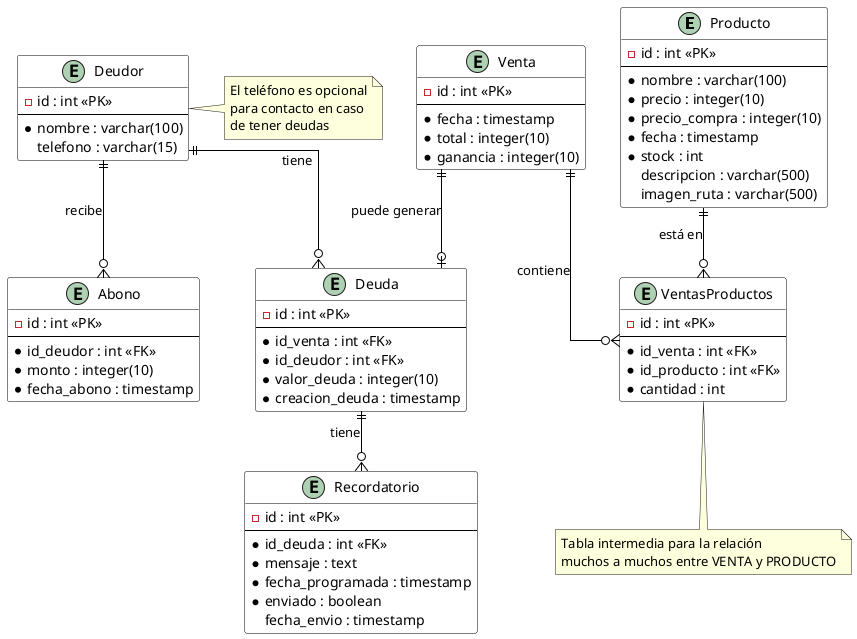 @startuml "Diagrama Entidad Relación"

' Estilo del diagrama
skinparam linetype ortho
skinparam class {
    BackgroundColor White
    ArrowColor Black
    BorderColor Black
}

entity "Producto" as producto {
    -id : int <<PK>>
    --
    *nombre : varchar(100)
    *precio : integer(10)
    *precio_compra : integer(10)
    *fecha : timestamp
    *stock : int
    descripcion : varchar(500)
    imagen_ruta : varchar(500)
}

entity "Deudor" as deudor {
    -id : int <<PK>>
    --
    *nombre : varchar(100)
    telefono : varchar(15)
}

entity "Venta" as venta {
    -id : int <<PK>>
    --
    *fecha : timestamp
    *total : integer(10)
    *ganancia : integer(10)
}

entity "VentasProductos" as ventas_productos {
    -id : int <<PK>>
    --
    *id_venta : int <<FK>>
    *id_producto : int <<FK>>
    *cantidad : int
}

entity "Deuda" as deuda {
    -id : int <<PK>>
    --
    *id_venta : int <<FK>>
    *id_deudor : int <<FK>>
    *valor_deuda : integer(10)
    *creacion_deuda : timestamp
    ' *estado : ENUM('PENDIENTE', 'PAGADA')
}

entity "Abono" as abono {
    -id : int <<PK>>
    --
    *id_deudor : int <<FK>>
    *monto : integer(10)
    *fecha_abono : timestamp
}

entity "Recordatorio" as recordatorio {
    -id : int <<PK>>
    --
    *id_deuda : int <<FK>>
    *mensaje : text
    *fecha_programada : timestamp
    *enviado : boolean
    fecha_envio : timestamp
}

/' entity "Reporte" as reporte {
    -id : int <<PK>>
    --
    *tipo : varchar(50)
    *fecha_generacion : timestamp
    *periodo : varchar(50)
    *contenido : text
    *formato : varchar(20)
} '/

' Relaciones
venta ||--o{ ventas_productos : "contiene"
producto ||--o{ ventas_productos : "está en"
venta ||--o| deuda : "puede generar"
deudor ||--o{ abono : "recibe"
deuda ||--o{ recordatorio : "tiene"
deudor ||--o{ deuda : "tiene"

' Notas explicativas
note bottom of ventas_productos
    Tabla intermedia para la relación
    muchos a muchos entre VENTA y PRODUCTO
end note

' note right of deuda
'     Estado es un ENUM con valores:
'     * PENDIENTE
'     * PAGADA
' end note

note right of deudor
    El teléfono es opcional
    para contacto en caso
    de tener deudas
end note

@enduml
@enduml